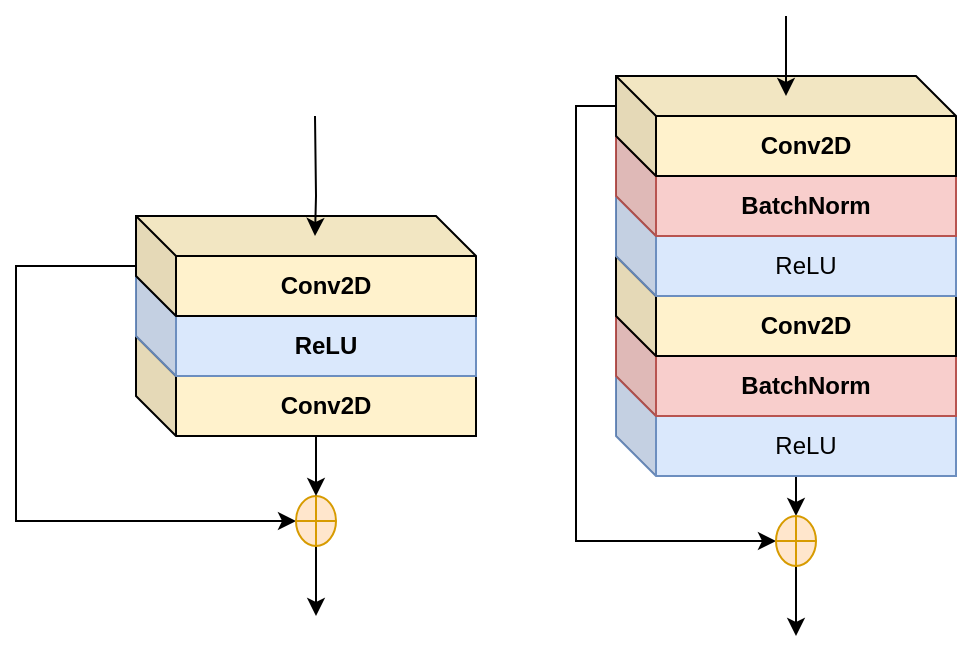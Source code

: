 <mxfile version="17.1.0" type="github">
  <diagram id="prtHgNgQTEPvFCAcTncT" name="Page-1">
    <mxGraphModel dx="946" dy="673" grid="1" gridSize="10" guides="1" tooltips="1" connect="1" arrows="1" fold="1" page="1" pageScale="1" pageWidth="827" pageHeight="1169" math="0" shadow="0">
      <root>
        <mxCell id="0" />
        <mxCell id="1" parent="0" />
        <mxCell id="2SY49xS7z_YnrK-nnj0o-42" style="edgeStyle=orthogonalEdgeStyle;rounded=0;orthogonalLoop=1;jettySize=auto;html=1;exitX=0;exitY=0;exitDx=95;exitDy=50;exitPerimeter=0;entryX=0.5;entryY=0;entryDx=0;entryDy=0;" edge="1" parent="1" source="2SY49xS7z_YnrK-nnj0o-31" target="2SY49xS7z_YnrK-nnj0o-38">
          <mxGeometry relative="1" as="geometry" />
        </mxCell>
        <mxCell id="2SY49xS7z_YnrK-nnj0o-31" value="ReLU" style="shape=cube;whiteSpace=wrap;html=1;boundedLbl=1;backgroundOutline=1;darkOpacity=0.05;darkOpacity2=0.1;fillColor=#dae8fc;strokeColor=#6c8ebf;" vertex="1" parent="1">
          <mxGeometry x="350" y="260" width="170" height="50" as="geometry" />
        </mxCell>
        <mxCell id="2SY49xS7z_YnrK-nnj0o-29" value="BatchNorm" style="shape=cube;whiteSpace=wrap;html=1;boundedLbl=1;backgroundOutline=1;darkOpacity=0.05;darkOpacity2=0.1;fillColor=#f8cecc;fontStyle=1;strokeColor=#b85450;" vertex="1" parent="1">
          <mxGeometry x="350" y="230" width="170" height="50" as="geometry" />
        </mxCell>
        <mxCell id="2SY49xS7z_YnrK-nnj0o-30" value="Conv2D" style="shape=cube;whiteSpace=wrap;html=1;boundedLbl=1;backgroundOutline=1;darkOpacity=0.05;darkOpacity2=0.1;fillColor=#FFF2CC;fontStyle=1" vertex="1" parent="1">
          <mxGeometry x="350" y="200" width="170" height="50" as="geometry" />
        </mxCell>
        <mxCell id="2SY49xS7z_YnrK-nnj0o-15" value="Conv2D" style="shape=cube;whiteSpace=wrap;html=1;boundedLbl=1;backgroundOutline=1;darkOpacity=0.05;darkOpacity2=0.1;fillColor=#FFF2CC;fontStyle=1" vertex="1" parent="1">
          <mxGeometry x="110" y="240" width="170" height="50" as="geometry" />
        </mxCell>
        <mxCell id="2SY49xS7z_YnrK-nnj0o-7" value="ReLU" style="shape=cube;whiteSpace=wrap;html=1;boundedLbl=1;backgroundOutline=1;darkOpacity=0.05;darkOpacity2=0.1;fillColor=#dae8fc;fontStyle=1;strokeColor=#6c8ebf;" vertex="1" parent="1">
          <mxGeometry x="110" y="210" width="170" height="50" as="geometry" />
        </mxCell>
        <mxCell id="2SY49xS7z_YnrK-nnj0o-21" value="ReLU" style="shape=cube;whiteSpace=wrap;html=1;boundedLbl=1;backgroundOutline=1;darkOpacity=0.05;darkOpacity2=0.1;fillColor=#dae8fc;strokeColor=#6c8ebf;" vertex="1" parent="1">
          <mxGeometry x="350" y="170" width="170" height="50" as="geometry" />
        </mxCell>
        <mxCell id="2SY49xS7z_YnrK-nnj0o-23" value="BatchNorm" style="shape=cube;whiteSpace=wrap;html=1;boundedLbl=1;backgroundOutline=1;darkOpacity=0.05;darkOpacity2=0.1;fillColor=#f8cecc;fontStyle=1;strokeColor=#b85450;" vertex="1" parent="1">
          <mxGeometry x="350" y="140" width="170" height="50" as="geometry" />
        </mxCell>
        <mxCell id="2SY49xS7z_YnrK-nnj0o-33" style="edgeStyle=orthogonalEdgeStyle;rounded=0;orthogonalLoop=1;jettySize=auto;html=1;entryX=0;entryY=0.5;entryDx=0;entryDy=0;" edge="1" parent="1" source="2SY49xS7z_YnrK-nnj0o-26" target="2SY49xS7z_YnrK-nnj0o-35">
          <mxGeometry relative="1" as="geometry">
            <mxPoint x="80" y="320" as="targetPoint" />
            <Array as="points">
              <mxPoint x="50" y="205" />
              <mxPoint x="50" y="333" />
            </Array>
          </mxGeometry>
        </mxCell>
        <mxCell id="2SY49xS7z_YnrK-nnj0o-26" value="Conv2D" style="shape=cube;whiteSpace=wrap;html=1;boundedLbl=1;backgroundOutline=1;darkOpacity=0.05;darkOpacity2=0.1;fillColor=#FFF2CC;fontStyle=1" vertex="1" parent="1">
          <mxGeometry x="110" y="180" width="170" height="50" as="geometry" />
        </mxCell>
        <mxCell id="2SY49xS7z_YnrK-nnj0o-39" style="edgeStyle=orthogonalEdgeStyle;rounded=0;orthogonalLoop=1;jettySize=auto;html=1;exitX=0;exitY=0;exitDx=0;exitDy=15;exitPerimeter=0;entryX=0;entryY=0.5;entryDx=0;entryDy=0;" edge="1" parent="1" source="2SY49xS7z_YnrK-nnj0o-28" target="2SY49xS7z_YnrK-nnj0o-38">
          <mxGeometry relative="1" as="geometry" />
        </mxCell>
        <mxCell id="2SY49xS7z_YnrK-nnj0o-28" value="Conv2D" style="shape=cube;whiteSpace=wrap;html=1;boundedLbl=1;backgroundOutline=1;darkOpacity=0.05;darkOpacity2=0.1;fillColor=#FFF2CC;fontStyle=1" vertex="1" parent="1">
          <mxGeometry x="350" y="110" width="170" height="50" as="geometry" />
        </mxCell>
        <mxCell id="2SY49xS7z_YnrK-nnj0o-32" value="" style="endArrow=classic;html=1;rounded=0;" edge="1" parent="1">
          <mxGeometry width="50" height="50" relative="1" as="geometry">
            <mxPoint x="199.5" y="130" as="sourcePoint" />
            <mxPoint x="199.5" y="190" as="targetPoint" />
            <Array as="points">
              <mxPoint x="200" y="170" />
            </Array>
          </mxGeometry>
        </mxCell>
        <mxCell id="2SY49xS7z_YnrK-nnj0o-43" style="edgeStyle=orthogonalEdgeStyle;rounded=0;orthogonalLoop=1;jettySize=auto;html=1;exitX=0.5;exitY=1;exitDx=0;exitDy=0;" edge="1" parent="1" source="2SY49xS7z_YnrK-nnj0o-35">
          <mxGeometry relative="1" as="geometry">
            <mxPoint x="200" y="380" as="targetPoint" />
          </mxGeometry>
        </mxCell>
        <mxCell id="2SY49xS7z_YnrK-nnj0o-35" value="" style="shape=orEllipse;perimeter=ellipsePerimeter;whiteSpace=wrap;html=1;backgroundOutline=1;fillColor=#ffe6cc;strokeColor=#d79b00;" vertex="1" parent="1">
          <mxGeometry x="190" y="320" width="20" height="25" as="geometry" />
        </mxCell>
        <mxCell id="2SY49xS7z_YnrK-nnj0o-36" style="edgeStyle=orthogonalEdgeStyle;rounded=0;orthogonalLoop=1;jettySize=auto;html=1;exitX=0;exitY=0;exitDx=95;exitDy=50;exitPerimeter=0;" edge="1" parent="1" source="2SY49xS7z_YnrK-nnj0o-15">
          <mxGeometry relative="1" as="geometry">
            <mxPoint x="200" y="320" as="targetPoint" />
          </mxGeometry>
        </mxCell>
        <mxCell id="2SY49xS7z_YnrK-nnj0o-44" style="edgeStyle=orthogonalEdgeStyle;rounded=0;orthogonalLoop=1;jettySize=auto;html=1;exitX=0.5;exitY=1;exitDx=0;exitDy=0;" edge="1" parent="1" source="2SY49xS7z_YnrK-nnj0o-38">
          <mxGeometry relative="1" as="geometry">
            <mxPoint x="440" y="390" as="targetPoint" />
          </mxGeometry>
        </mxCell>
        <mxCell id="2SY49xS7z_YnrK-nnj0o-38" value="" style="shape=orEllipse;perimeter=ellipsePerimeter;whiteSpace=wrap;html=1;backgroundOutline=1;fillColor=#ffe6cc;strokeColor=#d79b00;" vertex="1" parent="1">
          <mxGeometry x="430" y="330" width="20" height="25" as="geometry" />
        </mxCell>
        <mxCell id="2SY49xS7z_YnrK-nnj0o-40" value="" style="endArrow=classic;html=1;rounded=0;" edge="1" parent="1">
          <mxGeometry width="50" height="50" relative="1" as="geometry">
            <mxPoint x="435" y="80" as="sourcePoint" />
            <mxPoint x="435" y="120" as="targetPoint" />
            <Array as="points" />
          </mxGeometry>
        </mxCell>
      </root>
    </mxGraphModel>
  </diagram>
</mxfile>
